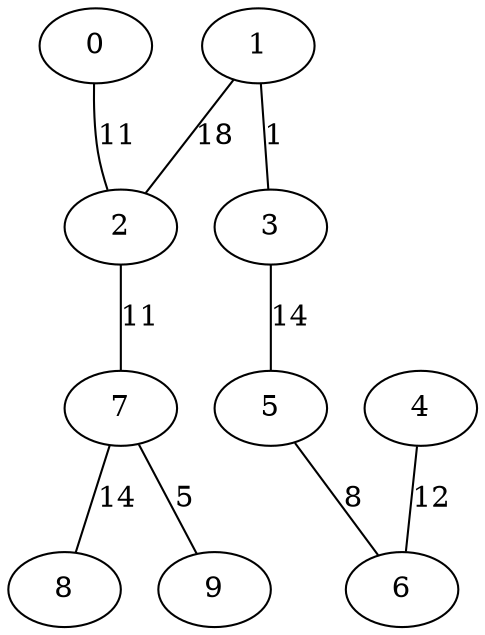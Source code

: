 strict graph "" {
	0 -- 2	[label=11];
	1 -- 2	[label=18];
	1 -- 3	[label=1];
	2 -- 7	[label=11];
	3 -- 5	[label=14];
	4 -- 6	[label=12];
	5 -- 6	[label=8];
	7 -- 8	[label=14];
	7 -- 9	[label=5];
}
